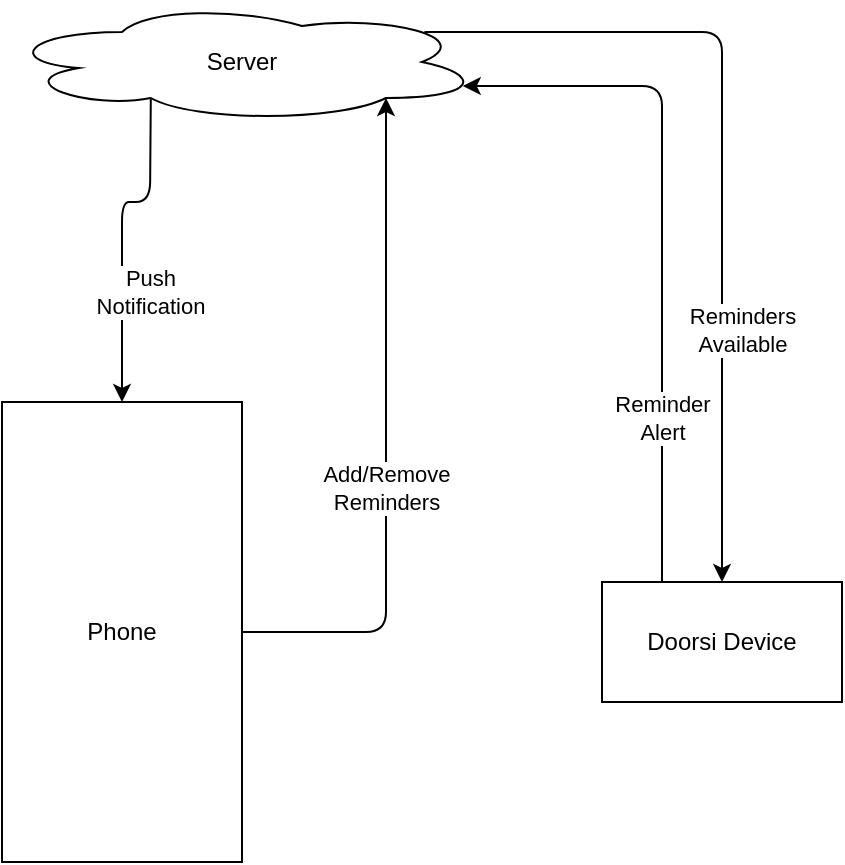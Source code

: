 <mxfile version="14.4.3" type="device"><diagram id="1u4ziNClopLpSe1SL_8R" name="Page-1"><mxGraphModel dx="1086" dy="806" grid="1" gridSize="10" guides="1" tooltips="1" connect="1" arrows="1" fold="1" page="1" pageScale="1" pageWidth="850" pageHeight="1100" math="0" shadow="0"><root><mxCell id="0"/><mxCell id="1" parent="0"/><mxCell id="oV9GhpzecfJyK-Te77YC-1" value="Doorsi Device" style="rounded=0;whiteSpace=wrap;html=1;" parent="1" vertex="1"><mxGeometry x="380" y="370" width="120" height="60" as="geometry"/></mxCell><mxCell id="oV9GhpzecfJyK-Te77YC-2" value="Phone" style="rounded=0;whiteSpace=wrap;html=1;" parent="1" vertex="1"><mxGeometry x="80" y="280" width="120" height="230" as="geometry"/></mxCell><mxCell id="oV9GhpzecfJyK-Te77YC-10" value="" style="endArrow=classic;html=1;exitX=0.25;exitY=0;exitDx=0;exitDy=0;entryX=0.96;entryY=0.7;entryDx=0;entryDy=0;entryPerimeter=0;" parent="1" source="oV9GhpzecfJyK-Te77YC-1" target="ViaUSRLYYadY3Dzdggpm-2" edge="1"><mxGeometry width="50" height="50" relative="1" as="geometry"><mxPoint x="400" y="340" as="sourcePoint"/><mxPoint x="320" y="125" as="targetPoint"/><Array as="points"><mxPoint x="410" y="122"/></Array></mxGeometry></mxCell><mxCell id="oV9GhpzecfJyK-Te77YC-15" value="Reminder&lt;br&gt;Alert" style="edgeLabel;html=1;align=center;verticalAlign=middle;resizable=0;points=[];" parent="oV9GhpzecfJyK-Te77YC-10" vertex="1" connectable="0"><mxGeometry x="-0.186" y="1" relative="1" as="geometry"><mxPoint x="1" y="59.43" as="offset"/></mxGeometry></mxCell><mxCell id="oV9GhpzecfJyK-Te77YC-11" value="" style="endArrow=classic;html=1;entryX=0.5;entryY=0;entryDx=0;entryDy=0;exitX=0.88;exitY=0.25;exitDx=0;exitDy=0;exitPerimeter=0;" parent="1" source="ViaUSRLYYadY3Dzdggpm-2" target="oV9GhpzecfJyK-Te77YC-1" edge="1"><mxGeometry width="50" height="50" relative="1" as="geometry"><mxPoint x="320" y="95" as="sourcePoint"/><mxPoint x="450" y="290" as="targetPoint"/><Array as="points"><mxPoint x="440" y="95"/></Array></mxGeometry></mxCell><mxCell id="oV9GhpzecfJyK-Te77YC-14" value="Reminders&lt;br&gt;Available" style="edgeLabel;html=1;align=center;verticalAlign=middle;resizable=0;points=[];" parent="oV9GhpzecfJyK-Te77YC-11" vertex="1" connectable="0"><mxGeometry x="-0.142" y="3" relative="1" as="geometry"><mxPoint x="7" y="116" as="offset"/></mxGeometry></mxCell><mxCell id="oV9GhpzecfJyK-Te77YC-13" value="" style="endArrow=none;html=1;exitX=0.8;exitY=0.8;exitDx=0;exitDy=0;entryX=1;entryY=0.5;entryDx=0;entryDy=0;startArrow=classic;startFill=1;endFill=0;exitPerimeter=0;" parent="1" source="ViaUSRLYYadY3Dzdggpm-2" target="oV9GhpzecfJyK-Te77YC-2" edge="1"><mxGeometry width="50" height="50" relative="1" as="geometry"><mxPoint x="260" y="140" as="sourcePoint"/><mxPoint x="450" y="290" as="targetPoint"/><Array as="points"><mxPoint x="272" y="395"/></Array></mxGeometry></mxCell><mxCell id="oV9GhpzecfJyK-Te77YC-16" value="Add/Remove&lt;br&gt;Reminders" style="edgeLabel;html=1;align=center;verticalAlign=middle;resizable=0;points=[];" parent="oV9GhpzecfJyK-Te77YC-13" vertex="1" connectable="0"><mxGeometry x="0.126" y="1" relative="1" as="geometry"><mxPoint x="-1" y="4" as="offset"/></mxGeometry></mxCell><mxCell id="oV9GhpzecfJyK-Te77YC-19" value="" style="endArrow=classic;html=1;exitX=0.31;exitY=0.8;exitDx=0;exitDy=0;entryX=0.5;entryY=0;entryDx=0;entryDy=0;exitPerimeter=0;" parent="1" source="ViaUSRLYYadY3Dzdggpm-2" target="oV9GhpzecfJyK-Te77YC-2" edge="1"><mxGeometry width="50" height="50" relative="1" as="geometry"><mxPoint x="140" y="140" as="sourcePoint"/><mxPoint x="200" y="230" as="targetPoint"/><Array as="points"><mxPoint x="154" y="180"/><mxPoint x="140" y="180"/></Array></mxGeometry></mxCell><mxCell id="oV9GhpzecfJyK-Te77YC-20" value="Push&lt;br&gt;Notification" style="edgeLabel;html=1;align=center;verticalAlign=middle;resizable=0;points=[];" parent="oV9GhpzecfJyK-Te77YC-19" vertex="1" connectable="0"><mxGeometry x="-0.48" y="-1" relative="1" as="geometry"><mxPoint x="1" y="54" as="offset"/></mxGeometry></mxCell><mxCell id="ViaUSRLYYadY3Dzdggpm-2" value="Server" style="ellipse;shape=cloud;whiteSpace=wrap;html=1;" vertex="1" parent="1"><mxGeometry x="80" y="80" width="240" height="60" as="geometry"/></mxCell></root></mxGraphModel></diagram></mxfile>